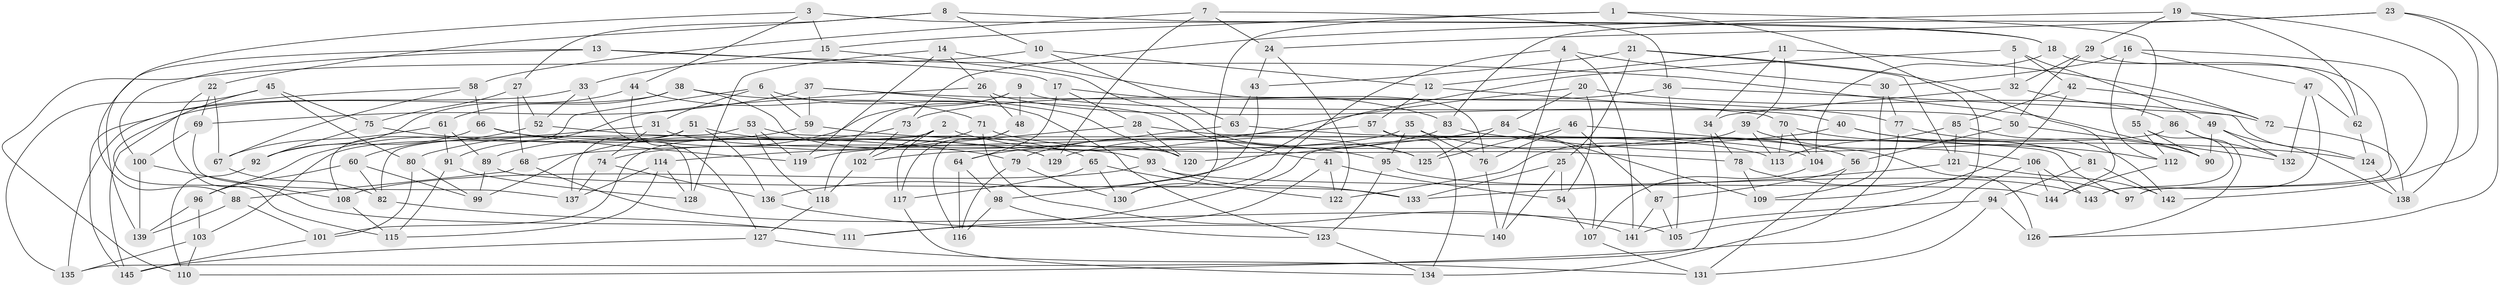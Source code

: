 // Generated by graph-tools (version 1.1) at 2025/37/03/09/25 02:37:51]
// undirected, 145 vertices, 290 edges
graph export_dot {
graph [start="1"]
  node [color=gray90,style=filled];
  1;
  2;
  3;
  4;
  5;
  6;
  7;
  8;
  9;
  10;
  11;
  12;
  13;
  14;
  15;
  16;
  17;
  18;
  19;
  20;
  21;
  22;
  23;
  24;
  25;
  26;
  27;
  28;
  29;
  30;
  31;
  32;
  33;
  34;
  35;
  36;
  37;
  38;
  39;
  40;
  41;
  42;
  43;
  44;
  45;
  46;
  47;
  48;
  49;
  50;
  51;
  52;
  53;
  54;
  55;
  56;
  57;
  58;
  59;
  60;
  61;
  62;
  63;
  64;
  65;
  66;
  67;
  68;
  69;
  70;
  71;
  72;
  73;
  74;
  75;
  76;
  77;
  78;
  79;
  80;
  81;
  82;
  83;
  84;
  85;
  86;
  87;
  88;
  89;
  90;
  91;
  92;
  93;
  94;
  95;
  96;
  97;
  98;
  99;
  100;
  101;
  102;
  103;
  104;
  105;
  106;
  107;
  108;
  109;
  110;
  111;
  112;
  113;
  114;
  115;
  116;
  117;
  118;
  119;
  120;
  121;
  122;
  123;
  124;
  125;
  126;
  127;
  128;
  129;
  130;
  131;
  132;
  133;
  134;
  135;
  136;
  137;
  138;
  139;
  140;
  141;
  142;
  143;
  144;
  145;
  1 -- 15;
  1 -- 130;
  1 -- 105;
  1 -- 55;
  2 -- 102;
  2 -- 125;
  2 -- 101;
  2 -- 117;
  3 -- 44;
  3 -- 88;
  3 -- 18;
  3 -- 15;
  4 -- 140;
  4 -- 30;
  4 -- 130;
  4 -- 141;
  5 -- 49;
  5 -- 42;
  5 -- 136;
  5 -- 32;
  6 -- 108;
  6 -- 31;
  6 -- 123;
  6 -- 59;
  7 -- 58;
  7 -- 129;
  7 -- 36;
  7 -- 24;
  8 -- 18;
  8 -- 10;
  8 -- 22;
  8 -- 27;
  9 -- 48;
  9 -- 118;
  9 -- 89;
  9 -- 50;
  10 -- 12;
  10 -- 63;
  10 -- 110;
  11 -- 39;
  11 -- 34;
  11 -- 72;
  11 -- 12;
  12 -- 57;
  12 -- 70;
  13 -- 100;
  13 -- 90;
  13 -- 17;
  13 -- 139;
  14 -- 128;
  14 -- 76;
  14 -- 26;
  14 -- 119;
  15 -- 33;
  15 -- 125;
  16 -- 97;
  16 -- 30;
  16 -- 47;
  16 -- 112;
  17 -- 28;
  17 -- 64;
  17 -- 83;
  18 -- 62;
  18 -- 104;
  19 -- 73;
  19 -- 138;
  19 -- 62;
  19 -- 29;
  20 -- 54;
  20 -- 72;
  20 -- 84;
  20 -- 79;
  21 -- 25;
  21 -- 121;
  21 -- 144;
  21 -- 43;
  22 -- 111;
  22 -- 69;
  22 -- 67;
  23 -- 24;
  23 -- 83;
  23 -- 142;
  23 -- 126;
  24 -- 122;
  24 -- 43;
  25 -- 133;
  25 -- 54;
  25 -- 140;
  26 -- 40;
  26 -- 91;
  26 -- 48;
  27 -- 68;
  27 -- 75;
  27 -- 52;
  28 -- 120;
  28 -- 113;
  28 -- 119;
  29 -- 97;
  29 -- 32;
  29 -- 50;
  30 -- 109;
  30 -- 77;
  31 -- 74;
  31 -- 93;
  31 -- 96;
  32 -- 86;
  32 -- 34;
  33 -- 52;
  33 -- 135;
  33 -- 128;
  34 -- 78;
  34 -- 135;
  35 -- 76;
  35 -- 102;
  35 -- 95;
  35 -- 56;
  36 -- 105;
  36 -- 124;
  36 -- 73;
  37 -- 77;
  37 -- 59;
  37 -- 120;
  37 -- 69;
  38 -- 120;
  38 -- 41;
  38 -- 61;
  38 -- 145;
  39 -- 113;
  39 -- 106;
  39 -- 122;
  40 -- 81;
  40 -- 68;
  40 -- 112;
  41 -- 122;
  41 -- 111;
  41 -- 54;
  42 -- 109;
  42 -- 72;
  42 -- 85;
  43 -- 63;
  43 -- 98;
  44 -- 127;
  44 -- 92;
  44 -- 71;
  45 -- 115;
  45 -- 80;
  45 -- 75;
  45 -- 135;
  46 -- 87;
  46 -- 76;
  46 -- 126;
  46 -- 125;
  47 -- 143;
  47 -- 132;
  47 -- 62;
  48 -- 117;
  48 -- 116;
  49 -- 132;
  49 -- 138;
  49 -- 90;
  50 -- 132;
  50 -- 56;
  51 -- 137;
  51 -- 136;
  51 -- 65;
  51 -- 103;
  52 -- 60;
  52 -- 129;
  53 -- 82;
  53 -- 119;
  53 -- 97;
  53 -- 118;
  54 -- 107;
  55 -- 143;
  55 -- 112;
  55 -- 90;
  56 -- 87;
  56 -- 131;
  57 -- 114;
  57 -- 134;
  57 -- 107;
  58 -- 145;
  58 -- 67;
  58 -- 66;
  59 -- 95;
  59 -- 80;
  60 -- 96;
  60 -- 82;
  60 -- 99;
  61 -- 91;
  61 -- 67;
  61 -- 89;
  62 -- 124;
  63 -- 64;
  63 -- 104;
  64 -- 98;
  64 -- 116;
  65 -- 130;
  65 -- 122;
  65 -- 117;
  66 -- 92;
  66 -- 129;
  66 -- 119;
  67 -- 82;
  68 -- 88;
  68 -- 105;
  69 -- 100;
  69 -- 137;
  70 -- 104;
  70 -- 113;
  70 -- 81;
  71 -- 78;
  71 -- 74;
  71 -- 141;
  72 -- 138;
  73 -- 102;
  73 -- 99;
  74 -- 136;
  74 -- 137;
  75 -- 79;
  75 -- 92;
  76 -- 140;
  77 -- 134;
  77 -- 90;
  78 -- 97;
  78 -- 109;
  79 -- 116;
  79 -- 130;
  80 -- 99;
  80 -- 101;
  81 -- 142;
  81 -- 94;
  82 -- 111;
  83 -- 124;
  83 -- 129;
  84 -- 125;
  84 -- 109;
  84 -- 120;
  85 -- 121;
  85 -- 113;
  85 -- 142;
  86 -- 126;
  86 -- 111;
  86 -- 132;
  87 -- 105;
  87 -- 141;
  88 -- 139;
  88 -- 101;
  89 -- 133;
  89 -- 99;
  91 -- 115;
  91 -- 128;
  92 -- 110;
  93 -- 133;
  93 -- 144;
  93 -- 108;
  94 -- 141;
  94 -- 126;
  94 -- 131;
  95 -- 143;
  95 -- 123;
  96 -- 103;
  96 -- 139;
  98 -- 116;
  98 -- 123;
  100 -- 108;
  100 -- 139;
  101 -- 145;
  102 -- 118;
  103 -- 135;
  103 -- 110;
  104 -- 107;
  106 -- 143;
  106 -- 110;
  106 -- 144;
  107 -- 131;
  108 -- 115;
  112 -- 144;
  114 -- 115;
  114 -- 128;
  114 -- 137;
  117 -- 134;
  118 -- 127;
  121 -- 142;
  121 -- 133;
  123 -- 134;
  124 -- 138;
  127 -- 131;
  127 -- 145;
  136 -- 140;
}
